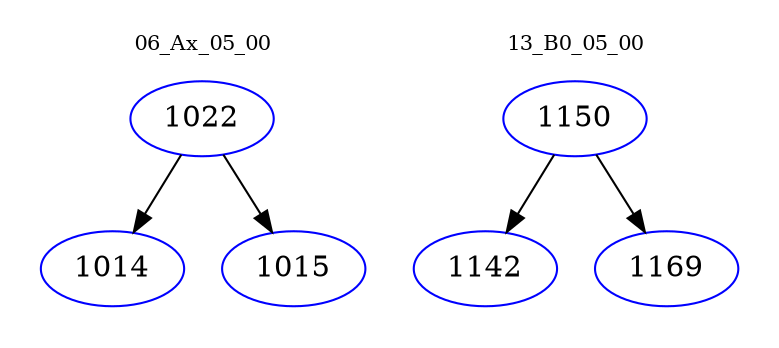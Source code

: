 digraph{
subgraph cluster_0 {
color = white
label = "06_Ax_05_00";
fontsize=10;
T0_1022 [label="1022", color="blue"]
T0_1022 -> T0_1014 [color="black"]
T0_1014 [label="1014", color="blue"]
T0_1022 -> T0_1015 [color="black"]
T0_1015 [label="1015", color="blue"]
}
subgraph cluster_1 {
color = white
label = "13_B0_05_00";
fontsize=10;
T1_1150 [label="1150", color="blue"]
T1_1150 -> T1_1142 [color="black"]
T1_1142 [label="1142", color="blue"]
T1_1150 -> T1_1169 [color="black"]
T1_1169 [label="1169", color="blue"]
}
}
